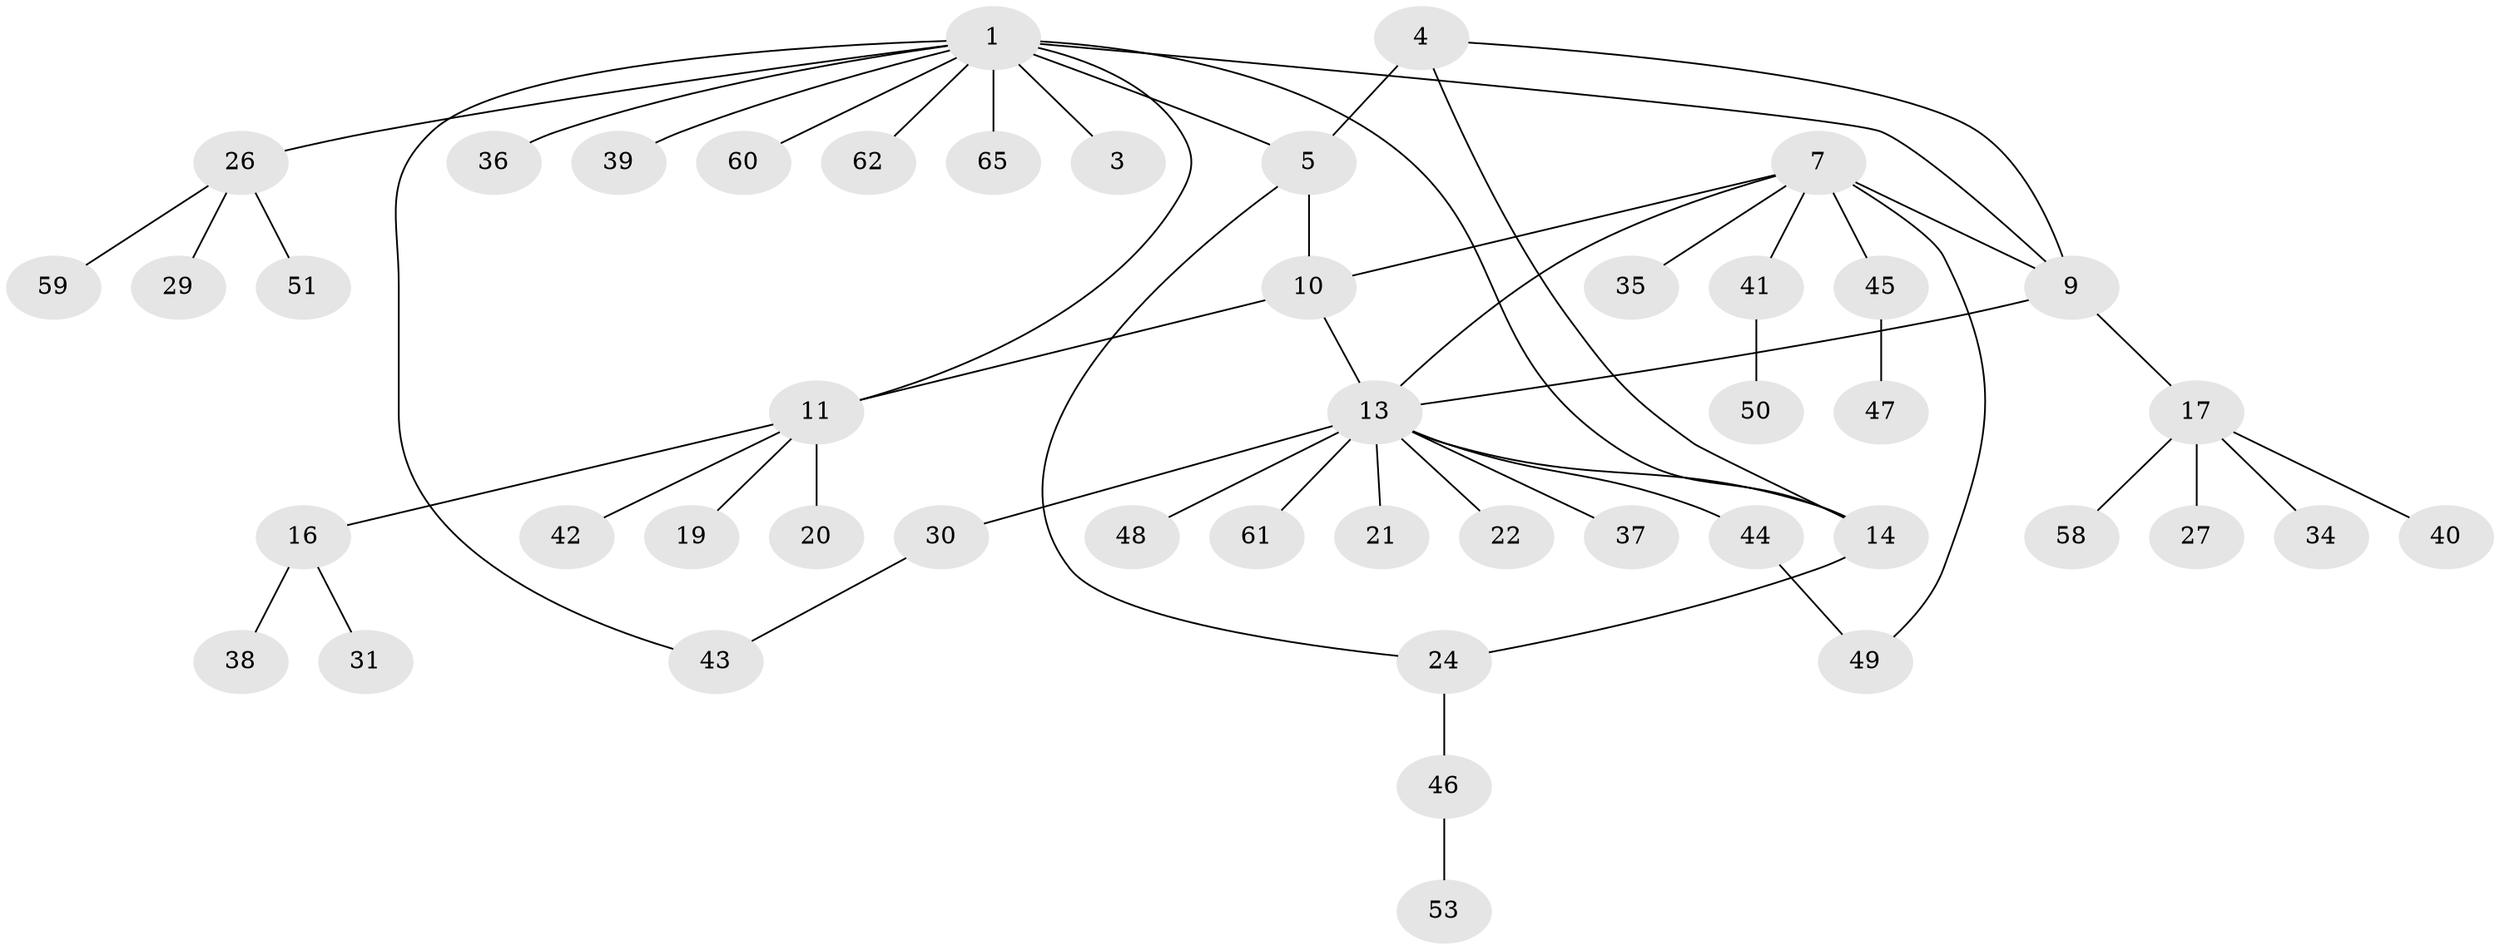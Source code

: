 // Generated by graph-tools (version 1.1) at 2025/24/03/03/25 07:24:15]
// undirected, 47 vertices, 56 edges
graph export_dot {
graph [start="1"]
  node [color=gray90,style=filled];
  1 [super="+2"];
  3;
  4 [super="+63"];
  5 [super="+6"];
  7 [super="+8"];
  9 [super="+23"];
  10 [super="+12"];
  11 [super="+18"];
  13 [super="+15"];
  14;
  16 [super="+52"];
  17 [super="+25"];
  19 [super="+32"];
  20 [super="+66"];
  21;
  22;
  24 [super="+33"];
  26 [super="+28"];
  27;
  29;
  30 [super="+56"];
  31;
  34;
  35;
  36;
  37;
  38;
  39;
  40;
  41;
  42 [super="+57"];
  43;
  44;
  45;
  46 [super="+55"];
  47 [super="+54"];
  48;
  49;
  50 [super="+64"];
  51;
  53;
  58;
  59;
  60;
  61;
  62;
  65;
  1 -- 3 [weight=2];
  1 -- 9;
  1 -- 11;
  1 -- 26;
  1 -- 36;
  1 -- 39;
  1 -- 43;
  1 -- 62;
  1 -- 65;
  1 -- 60;
  1 -- 14;
  1 -- 5;
  4 -- 5 [weight=2];
  4 -- 9;
  4 -- 14;
  5 -- 10;
  5 -- 24;
  7 -- 9 [weight=2];
  7 -- 35;
  7 -- 49;
  7 -- 13;
  7 -- 10;
  7 -- 45;
  7 -- 41;
  9 -- 17;
  9 -- 13;
  10 -- 11 [weight=2];
  10 -- 13;
  11 -- 16;
  11 -- 19;
  11 -- 42;
  11 -- 20;
  13 -- 14 [weight=2];
  13 -- 21;
  13 -- 30;
  13 -- 37;
  13 -- 44;
  13 -- 61;
  13 -- 48;
  13 -- 22;
  14 -- 24;
  16 -- 31;
  16 -- 38;
  17 -- 34;
  17 -- 40;
  17 -- 58;
  17 -- 27;
  24 -- 46;
  26 -- 29;
  26 -- 51;
  26 -- 59;
  30 -- 43;
  41 -- 50;
  44 -- 49;
  45 -- 47;
  46 -- 53;
}
